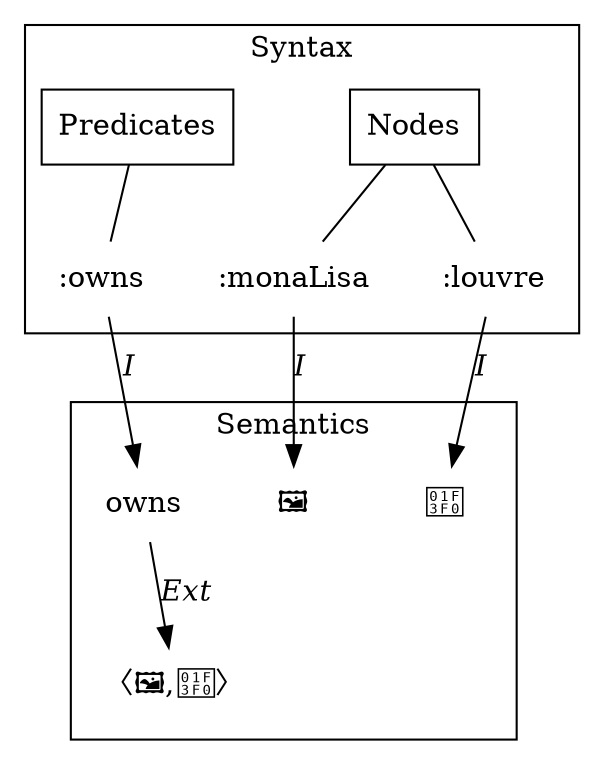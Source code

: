digraph g {
  subgraph cluster_0 {
    label=<Syntax>;
    nodes [label=<Nodes>,shape="rect"];
    predicates [label=<Predicates>,shape="rect"];
    louvreName [label=<:louvre>,shape="none"];
    ownsName [label=<:owns>,shape="none"];
    monaLisaName [label=<:monaLisa>,shape="none"];
  }
  subgraph cluster_1 {
    label=<Semantics>;
    louvre [label=<🏰>,shape="none"];
    owns [label=<owns>,shape="none"];
    monaLisa [label=<🖼>,shape="none"];
    ext [label=<〈🖼,🏰〉>,shape="none"];
  }
  nodes -> louvreName [dir="none"];
  nodes -> monaLisaName [dir="none"];
  louvreName -> louvre [label=<<i>I</i>>];
  monaLisaName -> monaLisa [label=<<i>I</i>>];

  predicates -> ownsName [dir="none"];
  ownsName -> owns [label=<<i>I</i>>];
  owns -> ext [label=<<i>Ext</i>>];
}
